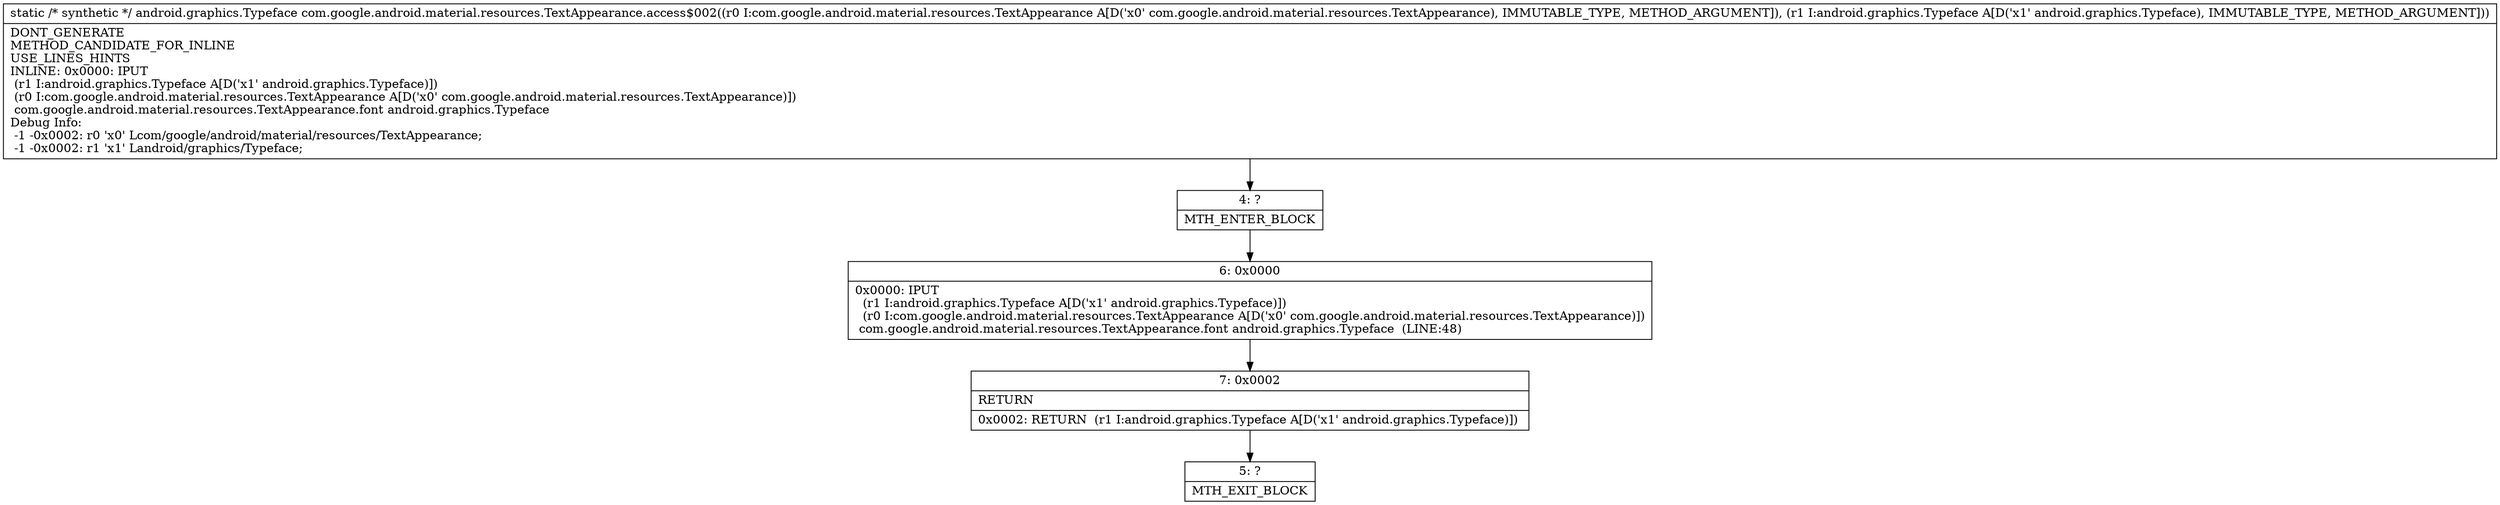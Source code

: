 digraph "CFG forcom.google.android.material.resources.TextAppearance.access$002(Lcom\/google\/android\/material\/resources\/TextAppearance;Landroid\/graphics\/Typeface;)Landroid\/graphics\/Typeface;" {
Node_4 [shape=record,label="{4\:\ ?|MTH_ENTER_BLOCK\l}"];
Node_6 [shape=record,label="{6\:\ 0x0000|0x0000: IPUT  \l  (r1 I:android.graphics.Typeface A[D('x1' android.graphics.Typeface)])\l  (r0 I:com.google.android.material.resources.TextAppearance A[D('x0' com.google.android.material.resources.TextAppearance)])\l com.google.android.material.resources.TextAppearance.font android.graphics.Typeface  (LINE:48)\l}"];
Node_7 [shape=record,label="{7\:\ 0x0002|RETURN\l|0x0002: RETURN  (r1 I:android.graphics.Typeface A[D('x1' android.graphics.Typeface)]) \l}"];
Node_5 [shape=record,label="{5\:\ ?|MTH_EXIT_BLOCK\l}"];
MethodNode[shape=record,label="{static \/* synthetic *\/ android.graphics.Typeface com.google.android.material.resources.TextAppearance.access$002((r0 I:com.google.android.material.resources.TextAppearance A[D('x0' com.google.android.material.resources.TextAppearance), IMMUTABLE_TYPE, METHOD_ARGUMENT]), (r1 I:android.graphics.Typeface A[D('x1' android.graphics.Typeface), IMMUTABLE_TYPE, METHOD_ARGUMENT]))  | DONT_GENERATE\lMETHOD_CANDIDATE_FOR_INLINE\lUSE_LINES_HINTS\lINLINE: 0x0000: IPUT  \l  (r1 I:android.graphics.Typeface A[D('x1' android.graphics.Typeface)])\l  (r0 I:com.google.android.material.resources.TextAppearance A[D('x0' com.google.android.material.resources.TextAppearance)])\l com.google.android.material.resources.TextAppearance.font android.graphics.Typeface\lDebug Info:\l  \-1 \-0x0002: r0 'x0' Lcom\/google\/android\/material\/resources\/TextAppearance;\l  \-1 \-0x0002: r1 'x1' Landroid\/graphics\/Typeface;\l}"];
MethodNode -> Node_4;Node_4 -> Node_6;
Node_6 -> Node_7;
Node_7 -> Node_5;
}


